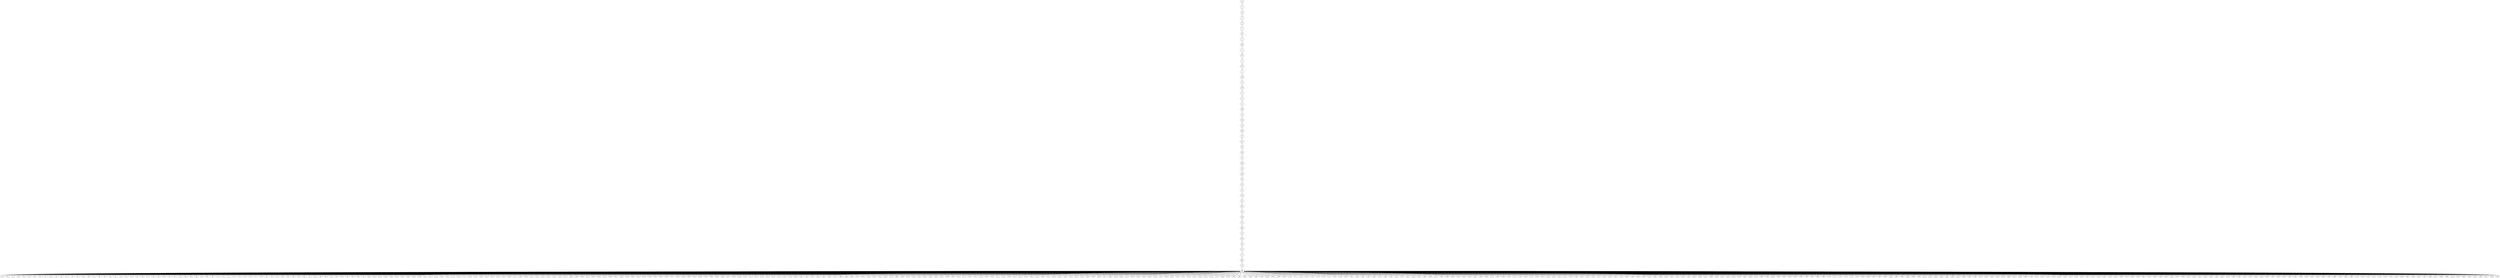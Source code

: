 graph {
	10 [label=10]
	10 -- 0
	0 [label=0]
	0 -- 10
	0 -- 14
	14 [label=14]
	14 -- 0
	14 -- 2
	2 [label=2]
	2 -- 14
	2 -- 21
	21 [label=21]
	21 -- 2
	21 -- 3
	3 [label=3]
	3 -- 21
	3 -- 44
	44 [label=44]
	44 -- 3
	44 -- 4
	4 [label=4]
	4 -- 44
	4 -- 100
	100 [label=100]
	100 -- 4
	100 -- 5
	5 [label=5]
	5 -- 100
	5 -- 107
	107 [label=107]
	107 -- 5
	107 -- 6
	6 [label=6]
	6 -- 107
	6 -- 122
	122 [label=122]
	122 -- 6
	122 -- 7
	7 [label=7]
	7 -- 122
	7 -- 128
	128 [label=128]
	128 -- 7
	128 -- 8
	8 [label=8]
	8 -- 128
	8 -- 144
	144 [label=144]
	144 -- 8
	144 -- 9
	9 [label=9]
	9 -- 144
	9 -- 177
	177 [label=177]
	177 -- 9
	177 -- 11
	11 [label=11]
	11 -- 177
	11 -- 200
	200 [label=200]
	200 -- 11
	200 -- 12
	12 [label=12]
	12 -- 200
	12 -- 219
	219 [label=219]
	219 -- 12
	219 -- 13
	13 [label=13]
	13 -- 219
	13 -- 285
	285 [label=285]
	285 -- 13
	285 -- 15
	15 [label=15]
	15 -- 285
	15 -- 311
	311 [label=311]
	311 -- 15
	311 -- 16
	16 [label=16]
	16 -- 311
	16 -- 334
	334 [label=334]
	334 -- 16
	334 -- 17
	17 [label=17]
	17 -- 334
	17 -- 348
	348 [label=348]
	348 -- 17
	348 -- 18
	18 [label=18]
	18 -- 348
	18 -- 376
	376 [label=376]
	376 -- 18
	376 -- 19
	19 [label=19]
	19 -- 376
	19 -- 377
	377 [label=377]
	377 -- 19
	377 -- 20
	20 [label=20]
	20 -- 377
	20 -- 379
	379 [label=379]
	379 -- 20
	379 -- 22
	22 [label=22]
	22 -- 379
	22 -- 387
	387 [label=387]
	387 -- 22
	387 -- 23
	23 [label=23]
	23 -- 387
	23 -- 429
	429 [label=429]
	429 -- 23
	429 -- 24
	24 [label=24]
	24 -- 429
	24 -- 446
	446 [label=446]
	446 -- 24
	446 -- 25
	25 [label=25]
	25 -- 446
	25 -- 475
	475 [label=475]
	475 -- 25
	475 -- 26
	26 [label=26]
	26 -- 475
	26 -- 477
	477 [label=477]
	477 -- 26
	477 -- 27
	27 [label=27]
	27 -- 477
	27 -- 481
	481 [label=481]
	481 -- 27
	481 -- 28
	28 [label=28]
	28 -- 481
	28 -- 489
	489 [label=489]
	489 -- 28
	489 -- 29
	489 -- 30
	489 -- 31
	489 -- 32
	489 -- 33
	489 -- 34
	489 -- 35
	489 -- 36
	489 -- 37
	489 -- 38
	489 -- 39
	489 -- 40
	489 -- 41
	489 -- 42
	489 -- 43
	489 -- 45
	489 -- 46
	489 -- 47
	489 -- 48
	489 -- 49
	489 -- 50
	489 -- 51
	489 -- 52
	489 -- 53
	489 -- 54
	489 -- 55
	489 -- 56
	489 -- 57
	489 -- 58
	489 -- 59
	489 -- 60
	489 -- 61
	489 -- 62
	489 -- 63
	489 -- 64
	489 -- 65
	489 -- 66
	489 -- 67
	489 -- 68
	489 -- 69
	489 -- 70
	489 -- 71
	489 -- 72
	489 -- 73
	489 -- 74
	489 -- 75
	489 -- 76
	489 -- 77
	489 -- 78
	489 -- 79
	489 -- 80
	489 -- 81
	489 -- 82
	489 -- 83
	489 -- 84
	489 -- 85
	489 -- 86
	489 -- 87
	489 -- 88
	489 -- 89
	489 -- 90
	489 -- 91
	489 -- 92
	489 -- 93
	489 -- 94
	489 -- 95
	489 -- 96
	489 -- 97
	489 -- 98
	489 -- 99
	489 -- 101
	489 -- 102
	489 -- 103
	489 -- 104
	489 -- 105
	489 -- 106
	489 -- 108
	489 -- 109
	489 -- 110
	489 -- 111
	489 -- 112
	489 -- 113
	489 -- 114
	489 -- 115
	489 -- 116
	489 -- 117
	489 -- 118
	489 -- 119
	489 -- 120
	489 -- 121
	489 -- 123
	489 -- 124
	489 -- 125
	489 -- 126
	489 -- 127
	489 -- 129
	489 -- 130
	489 -- 131
	489 -- 132
	489 -- 133
	489 -- 134
	489 -- 135
	489 -- 136
	489 -- 137
	489 -- 138
	489 -- 139
	489 -- 140
	489 -- 141
	489 -- 142
	489 -- 143
	489 -- 145
	489 -- 146
	489 -- 147
	489 -- 148
	489 -- 149
	489 -- 150
	489 -- 151
	489 -- 152
	489 -- 153
	489 -- 154
	489 -- 155
	489 -- 156
	489 -- 157
	489 -- 158
	489 -- 159
	489 -- 160
	489 -- 161
	489 -- 162
	489 -- 163
	489 -- 164
	489 -- 165
	489 -- 166
	489 -- 167
	489 -- 168
	489 -- 169
	489 -- 170
	489 -- 171
	489 -- 172
	489 -- 173
	489 -- 174
	489 -- 175
	489 -- 176
	489 -- 178
	489 -- 179
	489 -- 180
	489 -- 181
	489 -- 182
	489 -- 183
	489 -- 184
	489 -- 185
	489 -- 186
	489 -- 187
	489 -- 188
	489 -- 189
	489 -- 190
	489 -- 191
	489 -- 192
	489 -- 193
	489 -- 194
	489 -- 195
	489 -- 196
	489 -- 197
	489 -- 198
	489 -- 199
	489 -- 201
	489 -- 202
	489 -- 203
	489 -- 204
	489 -- 205
	489 -- 206
	489 -- 207
	489 -- 208
	489 -- 209
	489 -- 210
	489 -- 211
	489 -- 212
	489 -- 213
	489 -- 214
	489 -- 215
	489 -- 216
	489 -- 217
	489 -- 218
	489 -- 220
	489 -- 221
	489 -- 222
	489 -- 223
	489 -- 224
	489 -- 225
	489 -- 226
	489 -- 227
	489 -- 228
	489 -- 229
	489 -- 230
	489 -- 231
	489 -- 232
	489 -- 233
	489 -- 234
	489 -- 235
	489 -- 236
	489 -- 237
	489 -- 238
	489 -- 239
	489 -- 240
	489 -- 241
	489 -- 242
	489 -- 243
	489 -- 244
	489 -- 245
	489 -- 246
	489 -- 247
	489 -- 248
	489 -- 249
	489 -- 250
	489 -- 251
	489 -- 252
	489 -- 253
	489 -- 254
	489 -- 255
	489 -- 256
	489 -- 257
	489 -- 258
	489 -- 259
	489 -- 260
	489 -- 261
	489 -- 262
	489 -- 263
	489 -- 264
	489 -- 265
	489 -- 266
	489 -- 267
	489 -- 268
	489 -- 269
	489 -- 270
	489 -- 271
	489 -- 272
	489 -- 273
	489 -- 274
	489 -- 275
	489 -- 276
	489 -- 277
	489 -- 278
	489 -- 279
	489 -- 280
	489 -- 281
	489 -- 282
	489 -- 283
	489 -- 284
	489 -- 286
	489 -- 287
	489 -- 288
	489 -- 289
	489 -- 290
	489 -- 291
	489 -- 292
	489 -- 293
	489 -- 294
	489 -- 295
	489 -- 296
	489 -- 297
	489 -- 298
	489 -- 299
	489 -- 300
	489 -- 301
	489 -- 302
	489 -- 303
	489 -- 304
	489 -- 305
	489 -- 306
	489 -- 307
	489 -- 308
	489 -- 309
	489 -- 310
	489 -- 312
	489 -- 313
	489 -- 314
	489 -- 315
	489 -- 316
	489 -- 317
	489 -- 318
	489 -- 319
	489 -- 320
	489 -- 321
	489 -- 322
	489 -- 323
	489 -- 324
	489 -- 325
	489 -- 326
	489 -- 327
	489 -- 328
	489 -- 329
	489 -- 330
	489 -- 331
	489 -- 332
	489 -- 333
	489 -- 335
	489 -- 336
	489 -- 337
	489 -- 338
	489 -- 339
	489 -- 340
	489 -- 341
	489 -- 342
	489 -- 343
	489 -- 344
	489 -- 345
	489 -- 346
	489 -- 347
	489 -- 349
	489 -- 350
	489 -- 351
	489 -- 352
	489 -- 353
	489 -- 354
	489 -- 355
	489 -- 356
	489 -- 357
	489 -- 358
	489 -- 359
	489 -- 360
	489 -- 361
	489 -- 362
	489 -- 363
	489 -- 364
	489 -- 365
	489 -- 366
	489 -- 367
	489 -- 368
	489 -- 369
	489 -- 370
	489 -- 371
	489 -- 372
	489 -- 373
	489 -- 374
	489 -- 375
	489 -- 378
	489 -- 380
	489 -- 381
	489 -- 382
	489 -- 383
	489 -- 384
	489 -- 385
	489 -- 386
	489 -- 388
	489 -- 389
	489 -- 390
	489 -- 391
	489 -- 392
	489 -- 393
	489 -- 394
	489 -- 395
	489 -- 396
	489 -- 397
	489 -- 398
	489 -- 399
	489 -- 400
	489 -- 401
	489 -- 402
	489 -- 403
	489 -- 404
	489 -- 405
	489 -- 406
	489 -- 407
	489 -- 408
	489 -- 409
	489 -- 410
	489 -- 411
	489 -- 412
	489 -- 413
	489 -- 414
	489 -- 415
	489 -- 416
	489 -- 417
	489 -- 418
	489 -- 419
	489 -- 420
	489 -- 421
	489 -- 422
	489 -- 423
	489 -- 424
	489 -- 425
	489 -- 426
	489 -- 427
	489 -- 428
	489 -- 430
	489 -- 431
	489 -- 432
	489 -- 433
	489 -- 434
	489 -- 435
	489 -- 436
	489 -- 437
	489 -- 438
	489 -- 439
	489 -- 440
	489 -- 441
	489 -- 442
	489 -- 443
	489 -- 444
	489 -- 445
	489 -- 447
	489 -- 448
	489 -- 449
	489 -- 450
	489 -- 451
	489 -- 452
	489 -- 453
	489 -- 454
	489 -- 455
	489 -- 456
	489 -- 457
	489 -- 458
	489 -- 459
	489 -- 460
	489 -- 461
	489 -- 462
	489 -- 463
	489 -- 464
	489 -- 465
	489 -- 466
	489 -- 467
	489 -- 468
	489 -- 469
	489 -- 470
	489 -- 471
	489 -- 472
	489 -- 473
	489 -- 474
	489 -- 476
	489 -- 478
	489 -- 479
	489 -- 480
	489 -- 482
	489 -- 483
	489 -- 484
	489 -- 485
	489 -- 486
	489 -- 487
	489 -- 488
	489 -- 490
	489 -- 491
	489 -- 492
	489 -- 493
	489 -- 494
	489 -- 495
	489 -- 496
	489 -- 497
	489 -- 498
	489 -- 499
	29 [label=29]
	29 -- 489
	30 [label=30]
	30 -- 489
	31 [label=31]
	31 -- 489
	32 [label=32]
	32 -- 489
	33 [label=33]
	33 -- 489
	34 [label=34]
	34 -- 489
	35 [label=35]
	35 -- 489
	36 [label=36]
	36 -- 489
	37 [label=37]
	37 -- 489
	38 [label=38]
	38 -- 489
	39 [label=39]
	39 -- 489
	40 [label=40]
	40 -- 489
	41 [label=41]
	41 -- 489
	42 [label=42]
	42 -- 489
	43 [label=43]
	43 -- 489
	45 [label=45]
	45 -- 489
	46 [label=46]
	46 -- 489
	47 [label=47]
	47 -- 489
	48 [label=48]
	48 -- 489
	49 [label=49]
	49 -- 489
	50 [label=50]
	50 -- 489
	51 [label=51]
	51 -- 489
	52 [label=52]
	52 -- 489
	53 [label=53]
	53 -- 489
	54 [label=54]
	54 -- 489
	55 [label=55]
	55 -- 489
	56 [label=56]
	56 -- 489
	57 [label=57]
	57 -- 489
	58 [label=58]
	58 -- 489
	59 [label=59]
	59 -- 489
	60 [label=60]
	60 -- 489
	61 [label=61]
	61 -- 489
	62 [label=62]
	62 -- 489
	63 [label=63]
	63 -- 489
	64 [label=64]
	64 -- 489
	65 [label=65]
	65 -- 489
	66 [label=66]
	66 -- 489
	67 [label=67]
	67 -- 489
	68 [label=68]
	68 -- 489
	69 [label=69]
	69 -- 489
	70 [label=70]
	70 -- 489
	71 [label=71]
	71 -- 489
	72 [label=72]
	72 -- 489
	73 [label=73]
	73 -- 489
	74 [label=74]
	74 -- 489
	75 [label=75]
	75 -- 489
	76 [label=76]
	76 -- 489
	77 [label=77]
	77 -- 489
	78 [label=78]
	78 -- 489
	79 [label=79]
	79 -- 489
	80 [label=80]
	80 -- 489
	81 [label=81]
	81 -- 489
	82 [label=82]
	82 -- 489
	83 [label=83]
	83 -- 489
	84 [label=84]
	84 -- 489
	85 [label=85]
	85 -- 489
	86 [label=86]
	86 -- 489
	87 [label=87]
	87 -- 489
	88 [label=88]
	88 -- 489
	89 [label=89]
	89 -- 489
	90 [label=90]
	90 -- 489
	91 [label=91]
	91 -- 489
	92 [label=92]
	92 -- 489
	93 [label=93]
	93 -- 489
	94 [label=94]
	94 -- 489
	95 [label=95]
	95 -- 489
	96 [label=96]
	96 -- 489
	97 [label=97]
	97 -- 489
	98 [label=98]
	98 -- 489
	99 [label=99]
	99 -- 489
	101 [label=101]
	101 -- 489
	102 [label=102]
	102 -- 489
	103 [label=103]
	103 -- 489
	104 [label=104]
	104 -- 489
	105 [label=105]
	105 -- 489
	106 [label=106]
	106 -- 489
	108 [label=108]
	108 -- 489
	109 [label=109]
	109 -- 489
	110 [label=110]
	110 -- 489
	111 [label=111]
	111 -- 489
	112 [label=112]
	112 -- 489
	113 [label=113]
	113 -- 489
	114 [label=114]
	114 -- 489
	115 [label=115]
	115 -- 489
	116 [label=116]
	116 -- 489
	117 [label=117]
	117 -- 489
	118 [label=118]
	118 -- 489
	119 [label=119]
	119 -- 489
	120 [label=120]
	120 -- 489
	121 [label=121]
	121 -- 489
	123 [label=123]
	123 -- 489
	124 [label=124]
	124 -- 489
	125 [label=125]
	125 -- 489
	126 [label=126]
	126 -- 489
	127 [label=127]
	127 -- 489
	129 [label=129]
	129 -- 489
	130 [label=130]
	130 -- 489
	131 [label=131]
	131 -- 489
	132 [label=132]
	132 -- 489
	133 [label=133]
	133 -- 489
	134 [label=134]
	134 -- 489
	135 [label=135]
	135 -- 489
	136 [label=136]
	136 -- 489
	137 [label=137]
	137 -- 489
	138 [label=138]
	138 -- 489
	139 [label=139]
	139 -- 489
	140 [label=140]
	140 -- 489
	141 [label=141]
	141 -- 489
	142 [label=142]
	142 -- 489
	143 [label=143]
	143 -- 489
	145 [label=145]
	145 -- 489
	146 [label=146]
	146 -- 489
	147 [label=147]
	147 -- 489
	148 [label=148]
	148 -- 489
	149 [label=149]
	149 -- 489
	150 [label=150]
	150 -- 489
	151 [label=151]
	151 -- 489
	152 [label=152]
	152 -- 489
	153 [label=153]
	153 -- 489
	154 [label=154]
	154 -- 489
	155 [label=155]
	155 -- 489
	156 [label=156]
	156 -- 489
	157 [label=157]
	157 -- 489
	158 [label=158]
	158 -- 489
	159 [label=159]
	159 -- 489
	160 [label=160]
	160 -- 489
	161 [label=161]
	161 -- 489
	162 [label=162]
	162 -- 489
	163 [label=163]
	163 -- 489
	164 [label=164]
	164 -- 489
	165 [label=165]
	165 -- 489
	166 [label=166]
	166 -- 489
	167 [label=167]
	167 -- 489
	168 [label=168]
	168 -- 489
	169 [label=169]
	169 -- 489
	170 [label=170]
	170 -- 489
	171 [label=171]
	171 -- 489
	172 [label=172]
	172 -- 489
	173 [label=173]
	173 -- 489
	174 [label=174]
	174 -- 489
	175 [label=175]
	175 -- 489
	176 [label=176]
	176 -- 489
	178 [label=178]
	178 -- 489
	179 [label=179]
	179 -- 489
	180 [label=180]
	180 -- 489
	181 [label=181]
	181 -- 489
	182 [label=182]
	182 -- 489
	183 [label=183]
	183 -- 489
	184 [label=184]
	184 -- 489
	185 [label=185]
	185 -- 489
	186 [label=186]
	186 -- 489
	187 [label=187]
	187 -- 489
	188 [label=188]
	188 -- 489
	189 [label=189]
	189 -- 489
	190 [label=190]
	190 -- 489
	191 [label=191]
	191 -- 489
	192 [label=192]
	192 -- 489
	193 [label=193]
	193 -- 489
	194 [label=194]
	194 -- 489
	195 [label=195]
	195 -- 489
	196 [label=196]
	196 -- 489
	197 [label=197]
	197 -- 489
	198 [label=198]
	198 -- 489
	199 [label=199]
	199 -- 489
	201 [label=201]
	201 -- 489
	202 [label=202]
	202 -- 489
	203 [label=203]
	203 -- 489
	204 [label=204]
	204 -- 489
	205 [label=205]
	205 -- 489
	206 [label=206]
	206 -- 489
	207 [label=207]
	207 -- 489
	208 [label=208]
	208 -- 489
	209 [label=209]
	209 -- 489
	210 [label=210]
	210 -- 489
	211 [label=211]
	211 -- 489
	212 [label=212]
	212 -- 489
	213 [label=213]
	213 -- 489
	214 [label=214]
	214 -- 489
	215 [label=215]
	215 -- 489
	216 [label=216]
	216 -- 489
	217 [label=217]
	217 -- 489
	218 [label=218]
	218 -- 489
	220 [label=220]
	220 -- 489
	221 [label=221]
	221 -- 489
	222 [label=222]
	222 -- 489
	223 [label=223]
	223 -- 489
	224 [label=224]
	224 -- 489
	225 [label=225]
	225 -- 489
	226 [label=226]
	226 -- 489
	227 [label=227]
	227 -- 489
	228 [label=228]
	228 -- 489
	229 [label=229]
	229 -- 489
	230 [label=230]
	230 -- 489
	231 [label=231]
	231 -- 489
	232 [label=232]
	232 -- 489
	233 [label=233]
	233 -- 489
	234 [label=234]
	234 -- 489
	235 [label=235]
	235 -- 489
	236 [label=236]
	236 -- 489
	237 [label=237]
	237 -- 489
	238 [label=238]
	238 -- 489
	239 [label=239]
	239 -- 489
	240 [label=240]
	240 -- 489
	241 [label=241]
	241 -- 489
	242 [label=242]
	242 -- 489
	243 [label=243]
	243 -- 489
	244 [label=244]
	244 -- 489
	245 [label=245]
	245 -- 489
	246 [label=246]
	246 -- 489
	247 [label=247]
	247 -- 489
	248 [label=248]
	248 -- 489
	249 [label=249]
	249 -- 489
	250 [label=250]
	250 -- 489
	251 [label=251]
	251 -- 489
	252 [label=252]
	252 -- 489
	253 [label=253]
	253 -- 489
	254 [label=254]
	254 -- 489
	255 [label=255]
	255 -- 489
	256 [label=256]
	256 -- 489
	257 [label=257]
	257 -- 489
	258 [label=258]
	258 -- 489
	259 [label=259]
	259 -- 489
	260 [label=260]
	260 -- 489
	261 [label=261]
	261 -- 489
	262 [label=262]
	262 -- 489
	263 [label=263]
	263 -- 489
	264 [label=264]
	264 -- 489
	265 [label=265]
	265 -- 489
	266 [label=266]
	266 -- 489
	267 [label=267]
	267 -- 489
	268 [label=268]
	268 -- 489
	269 [label=269]
	269 -- 489
	270 [label=270]
	270 -- 489
	271 [label=271]
	271 -- 489
	272 [label=272]
	272 -- 489
	273 [label=273]
	273 -- 489
	274 [label=274]
	274 -- 489
	275 [label=275]
	275 -- 489
	276 [label=276]
	276 -- 489
	277 [label=277]
	277 -- 489
	278 [label=278]
	278 -- 489
	279 [label=279]
	279 -- 489
	280 [label=280]
	280 -- 489
	281 [label=281]
	281 -- 489
	282 [label=282]
	282 -- 489
	283 [label=283]
	283 -- 489
	284 [label=284]
	284 -- 489
	286 [label=286]
	286 -- 489
	287 [label=287]
	287 -- 489
	288 [label=288]
	288 -- 489
	289 [label=289]
	289 -- 489
	290 [label=290]
	290 -- 489
	291 [label=291]
	291 -- 489
	292 [label=292]
	292 -- 489
	293 [label=293]
	293 -- 489
	294 [label=294]
	294 -- 489
	295 [label=295]
	295 -- 489
	296 [label=296]
	296 -- 489
	297 [label=297]
	297 -- 489
	298 [label=298]
	298 -- 489
	299 [label=299]
	299 -- 489
	300 [label=300]
	300 -- 489
	301 [label=301]
	301 -- 489
	302 [label=302]
	302 -- 489
	303 [label=303]
	303 -- 489
	304 [label=304]
	304 -- 489
	305 [label=305]
	305 -- 489
	306 [label=306]
	306 -- 489
	307 [label=307]
	307 -- 489
	308 [label=308]
	308 -- 489
	309 [label=309]
	309 -- 489
	310 [label=310]
	310 -- 489
	312 [label=312]
	312 -- 489
	313 [label=313]
	313 -- 489
	314 [label=314]
	314 -- 489
	315 [label=315]
	315 -- 489
	316 [label=316]
	316 -- 489
	317 [label=317]
	317 -- 489
	318 [label=318]
	318 -- 489
	319 [label=319]
	319 -- 489
	320 [label=320]
	320 -- 489
	321 [label=321]
	321 -- 489
	322 [label=322]
	322 -- 489
	323 [label=323]
	323 -- 489
	324 [label=324]
	324 -- 489
	325 [label=325]
	325 -- 489
	326 [label=326]
	326 -- 489
	327 [label=327]
	327 -- 489
	328 [label=328]
	328 -- 489
	329 [label=329]
	329 -- 489
	330 [label=330]
	330 -- 489
	331 [label=331]
	331 -- 489
	332 [label=332]
	332 -- 489
	333 [label=333]
	333 -- 489
	335 [label=335]
	335 -- 489
	336 [label=336]
	336 -- 489
	337 [label=337]
	337 -- 489
	338 [label=338]
	338 -- 489
	339 [label=339]
	339 -- 489
	340 [label=340]
	340 -- 489
	341 [label=341]
	341 -- 489
	342 [label=342]
	342 -- 489
	343 [label=343]
	343 -- 489
	344 [label=344]
	344 -- 489
	345 [label=345]
	345 -- 489
	346 [label=346]
	346 -- 489
	347 [label=347]
	347 -- 489
	349 [label=349]
	349 -- 489
	350 [label=350]
	350 -- 489
	351 [label=351]
	351 -- 489
	352 [label=352]
	352 -- 489
	353 [label=353]
	353 -- 489
	354 [label=354]
	354 -- 489
	355 [label=355]
	355 -- 489
	356 [label=356]
	356 -- 489
	357 [label=357]
	357 -- 489
	358 [label=358]
	358 -- 489
	359 [label=359]
	359 -- 489
	360 [label=360]
	360 -- 489
	361 [label=361]
	361 -- 489
	362 [label=362]
	362 -- 489
	363 [label=363]
	363 -- 489
	364 [label=364]
	364 -- 489
	365 [label=365]
	365 -- 489
	366 [label=366]
	366 -- 489
	367 [label=367]
	367 -- 489
	368 [label=368]
	368 -- 489
	369 [label=369]
	369 -- 489
	370 [label=370]
	370 -- 489
	371 [label=371]
	371 -- 489
	372 [label=372]
	372 -- 489
	373 [label=373]
	373 -- 489
	374 [label=374]
	374 -- 489
	375 [label=375]
	375 -- 489
	378 [label=378]
	378 -- 489
	380 [label=380]
	380 -- 489
	381 [label=381]
	381 -- 489
	382 [label=382]
	382 -- 489
	383 [label=383]
	383 -- 489
	384 [label=384]
	384 -- 489
	385 [label=385]
	385 -- 489
	386 [label=386]
	386 -- 489
	388 [label=388]
	388 -- 489
	389 [label=389]
	389 -- 489
	390 [label=390]
	390 -- 489
	391 [label=391]
	391 -- 489
	392 [label=392]
	392 -- 489
	393 [label=393]
	393 -- 489
	394 [label=394]
	394 -- 489
	395 [label=395]
	395 -- 489
	396 [label=396]
	396 -- 489
	397 [label=397]
	397 -- 489
	398 [label=398]
	398 -- 489
	399 [label=399]
	399 -- 489
	400 [label=400]
	400 -- 489
	401 [label=401]
	401 -- 489
	402 [label=402]
	402 -- 489
	403 [label=403]
	403 -- 489
	404 [label=404]
	404 -- 489
	405 [label=405]
	405 -- 489
	406 [label=406]
	406 -- 489
	407 [label=407]
	407 -- 489
	408 [label=408]
	408 -- 489
	409 [label=409]
	409 -- 489
	410 [label=410]
	410 -- 489
	411 [label=411]
	411 -- 489
	412 [label=412]
	412 -- 489
	413 [label=413]
	413 -- 489
	414 [label=414]
	414 -- 489
	415 [label=415]
	415 -- 489
	416 [label=416]
	416 -- 489
	417 [label=417]
	417 -- 489
	418 [label=418]
	418 -- 489
	419 [label=419]
	419 -- 489
	420 [label=420]
	420 -- 489
	421 [label=421]
	421 -- 489
	422 [label=422]
	422 -- 489
	423 [label=423]
	423 -- 489
	424 [label=424]
	424 -- 489
	425 [label=425]
	425 -- 489
	426 [label=426]
	426 -- 489
	427 [label=427]
	427 -- 489
	428 [label=428]
	428 -- 489
	430 [label=430]
	430 -- 489
	431 [label=431]
	431 -- 489
	432 [label=432]
	432 -- 489
	433 [label=433]
	433 -- 489
	434 [label=434]
	434 -- 489
	435 [label=435]
	435 -- 489
	436 [label=436]
	436 -- 489
	437 [label=437]
	437 -- 489
	438 [label=438]
	438 -- 489
	439 [label=439]
	439 -- 489
	440 [label=440]
	440 -- 489
	441 [label=441]
	441 -- 489
	442 [label=442]
	442 -- 489
	443 [label=443]
	443 -- 489
	444 [label=444]
	444 -- 489
	445 [label=445]
	445 -- 489
	447 [label=447]
	447 -- 489
	448 [label=448]
	448 -- 489
	449 [label=449]
	449 -- 489
	450 [label=450]
	450 -- 489
	451 [label=451]
	451 -- 489
	452 [label=452]
	452 -- 489
	453 [label=453]
	453 -- 489
	454 [label=454]
	454 -- 489
	455 [label=455]
	455 -- 489
	456 [label=456]
	456 -- 489
	457 [label=457]
	457 -- 489
	458 [label=458]
	458 -- 489
	459 [label=459]
	459 -- 489
	460 [label=460]
	460 -- 489
	461 [label=461]
	461 -- 489
	462 [label=462]
	462 -- 489
	463 [label=463]
	463 -- 489
	464 [label=464]
	464 -- 489
	465 [label=465]
	465 -- 489
	466 [label=466]
	466 -- 489
	467 [label=467]
	467 -- 489
	468 [label=468]
	468 -- 489
	469 [label=469]
	469 -- 489
	470 [label=470]
	470 -- 489
	471 [label=471]
	471 -- 489
	472 [label=472]
	472 -- 489
	473 [label=473]
	473 -- 489
	474 [label=474]
	474 -- 489
	476 [label=476]
	476 -- 489
	478 [label=478]
	478 -- 489
	479 [label=479]
	479 -- 489
	480 [label=480]
	480 -- 489
	482 [label=482]
	482 -- 489
	483 [label=483]
	483 -- 489
	484 [label=484]
	484 -- 489
	485 [label=485]
	485 -- 489
	486 [label=486]
	486 -- 489
	487 [label=487]
	487 -- 489
	488 [label=488]
	488 -- 489
	490 [label=490]
	490 -- 489
	491 [label=491]
	491 -- 489
	492 [label=492]
	492 -- 489
	493 [label=493]
	493 -- 489
	494 [label=494]
	494 -- 489
	495 [label=495]
	495 -- 489
	496 [label=496]
	496 -- 489
	497 [label=497]
	497 -- 489
	498 [label=498]
	498 -- 489
	499 [label=499]
	499 -- 489
}
